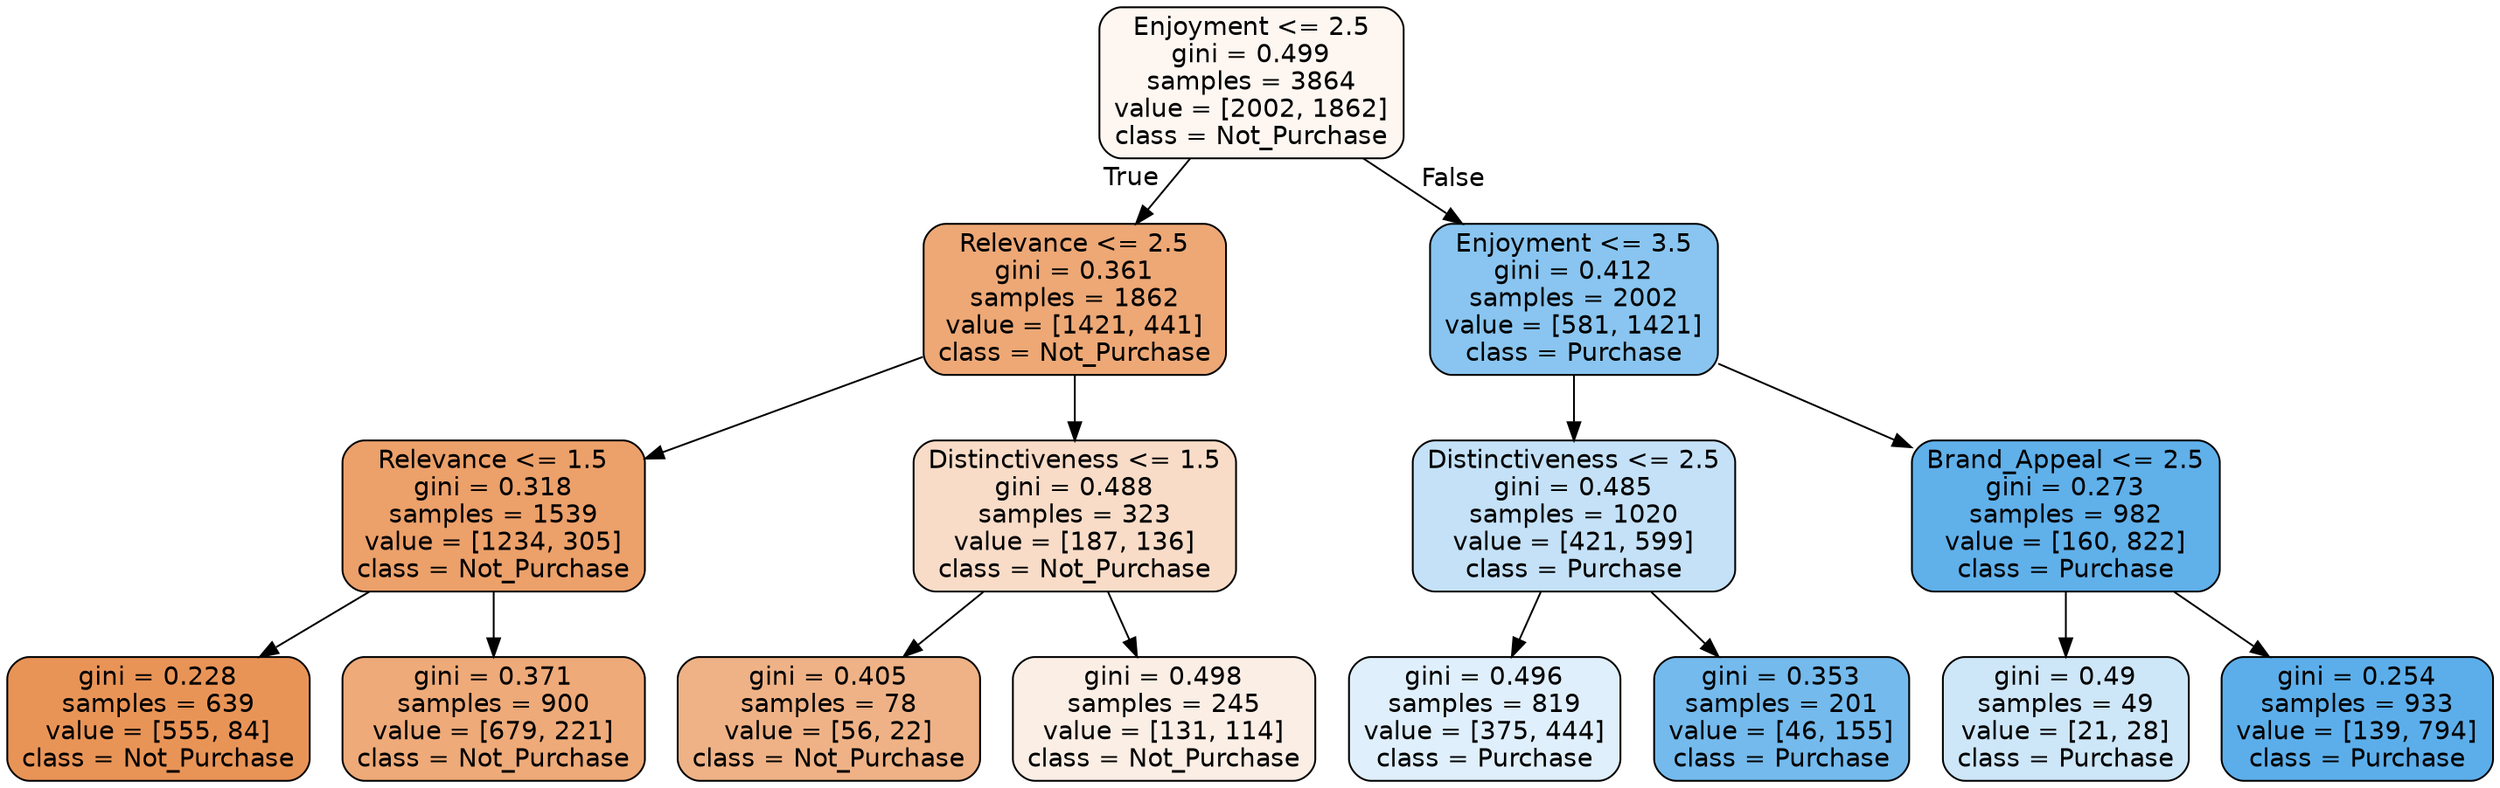 digraph Tree {
node [shape=box, style="filled, rounded", color="black", fontname=helvetica] ;
edge [fontname=helvetica] ;
0 [label="Enjoyment <= 2.5\ngini = 0.499\nsamples = 3864\nvalue = [2002, 1862]\nclass = Not_Purchase", fillcolor="#e5813912"] ;
1 [label="Relevance <= 2.5\ngini = 0.361\nsamples = 1862\nvalue = [1421, 441]\nclass = Not_Purchase", fillcolor="#e58139b0"] ;
0 -> 1 [labeldistance=2.5, labelangle=45, headlabel="True"] ;
2 [label="Relevance <= 1.5\ngini = 0.318\nsamples = 1539\nvalue = [1234, 305]\nclass = Not_Purchase", fillcolor="#e58139c0"] ;
1 -> 2 ;
3 [label="gini = 0.228\nsamples = 639\nvalue = [555, 84]\nclass = Not_Purchase", fillcolor="#e58139d8"] ;
2 -> 3 ;
4 [label="gini = 0.371\nsamples = 900\nvalue = [679, 221]\nclass = Not_Purchase", fillcolor="#e58139ac"] ;
2 -> 4 ;
5 [label="Distinctiveness <= 1.5\ngini = 0.488\nsamples = 323\nvalue = [187, 136]\nclass = Not_Purchase", fillcolor="#e5813946"] ;
1 -> 5 ;
6 [label="gini = 0.405\nsamples = 78\nvalue = [56, 22]\nclass = Not_Purchase", fillcolor="#e581399b"] ;
5 -> 6 ;
7 [label="gini = 0.498\nsamples = 245\nvalue = [131, 114]\nclass = Not_Purchase", fillcolor="#e5813921"] ;
5 -> 7 ;
8 [label="Enjoyment <= 3.5\ngini = 0.412\nsamples = 2002\nvalue = [581, 1421]\nclass = Purchase", fillcolor="#399de597"] ;
0 -> 8 [labeldistance=2.5, labelangle=-45, headlabel="False"] ;
9 [label="Distinctiveness <= 2.5\ngini = 0.485\nsamples = 1020\nvalue = [421, 599]\nclass = Purchase", fillcolor="#399de54c"] ;
8 -> 9 ;
10 [label="gini = 0.496\nsamples = 819\nvalue = [375, 444]\nclass = Purchase", fillcolor="#399de528"] ;
9 -> 10 ;
11 [label="gini = 0.353\nsamples = 201\nvalue = [46, 155]\nclass = Purchase", fillcolor="#399de5b3"] ;
9 -> 11 ;
12 [label="Brand_Appeal <= 2.5\ngini = 0.273\nsamples = 982\nvalue = [160, 822]\nclass = Purchase", fillcolor="#399de5cd"] ;
8 -> 12 ;
13 [label="gini = 0.49\nsamples = 49\nvalue = [21, 28]\nclass = Purchase", fillcolor="#399de540"] ;
12 -> 13 ;
14 [label="gini = 0.254\nsamples = 933\nvalue = [139, 794]\nclass = Purchase", fillcolor="#399de5d2"] ;
12 -> 14 ;
}